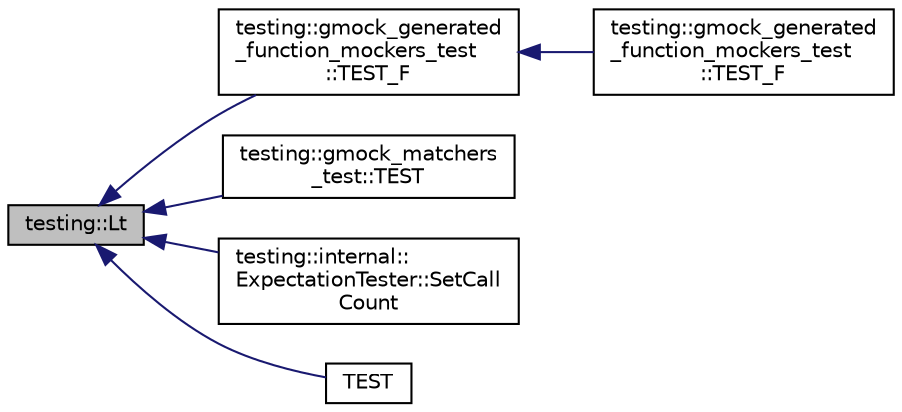 digraph "testing::Lt"
{
  edge [fontname="Helvetica",fontsize="10",labelfontname="Helvetica",labelfontsize="10"];
  node [fontname="Helvetica",fontsize="10",shape=record];
  rankdir="LR";
  Node1051 [label="testing::Lt",height=0.2,width=0.4,color="black", fillcolor="grey75", style="filled", fontcolor="black"];
  Node1051 -> Node1052 [dir="back",color="midnightblue",fontsize="10",style="solid",fontname="Helvetica"];
  Node1052 [label="testing::gmock_generated\l_function_mockers_test\l::TEST_F",height=0.2,width=0.4,color="black", fillcolor="white", style="filled",URL="$dc/d1b/namespacetesting_1_1gmock__generated__function__mockers__test.html#aee64a5117451830331c321aecd10025f"];
  Node1052 -> Node1053 [dir="back",color="midnightblue",fontsize="10",style="solid",fontname="Helvetica"];
  Node1053 [label="testing::gmock_generated\l_function_mockers_test\l::TEST_F",height=0.2,width=0.4,color="black", fillcolor="white", style="filled",URL="$dc/d1b/namespacetesting_1_1gmock__generated__function__mockers__test.html#abb74ac8e211661c0d87c902f87002e6d"];
  Node1051 -> Node1054 [dir="back",color="midnightblue",fontsize="10",style="solid",fontname="Helvetica"];
  Node1054 [label="testing::gmock_matchers\l_test::TEST",height=0.2,width=0.4,color="black", fillcolor="white", style="filled",URL="$d5/de1/namespacetesting_1_1gmock__matchers__test.html#a9f332401730e637d5c3923924dc339e3"];
  Node1051 -> Node1055 [dir="back",color="midnightblue",fontsize="10",style="solid",fontname="Helvetica"];
  Node1055 [label="testing::internal::\lExpectationTester::SetCall\lCount",height=0.2,width=0.4,color="black", fillcolor="white", style="filled",URL="$db/d6d/classtesting_1_1internal_1_1_expectation_tester.html#af5d762355ef83f414c4b0fc14c8fc943"];
  Node1051 -> Node1056 [dir="back",color="midnightblue",fontsize="10",style="solid",fontname="Helvetica"];
  Node1056 [label="TEST",height=0.2,width=0.4,color="black", fillcolor="white", style="filled",URL="$d8/dce/gmock__link__test_8h.html#a180ffdf57248ab9b453f3edcd93755ef"];
}
